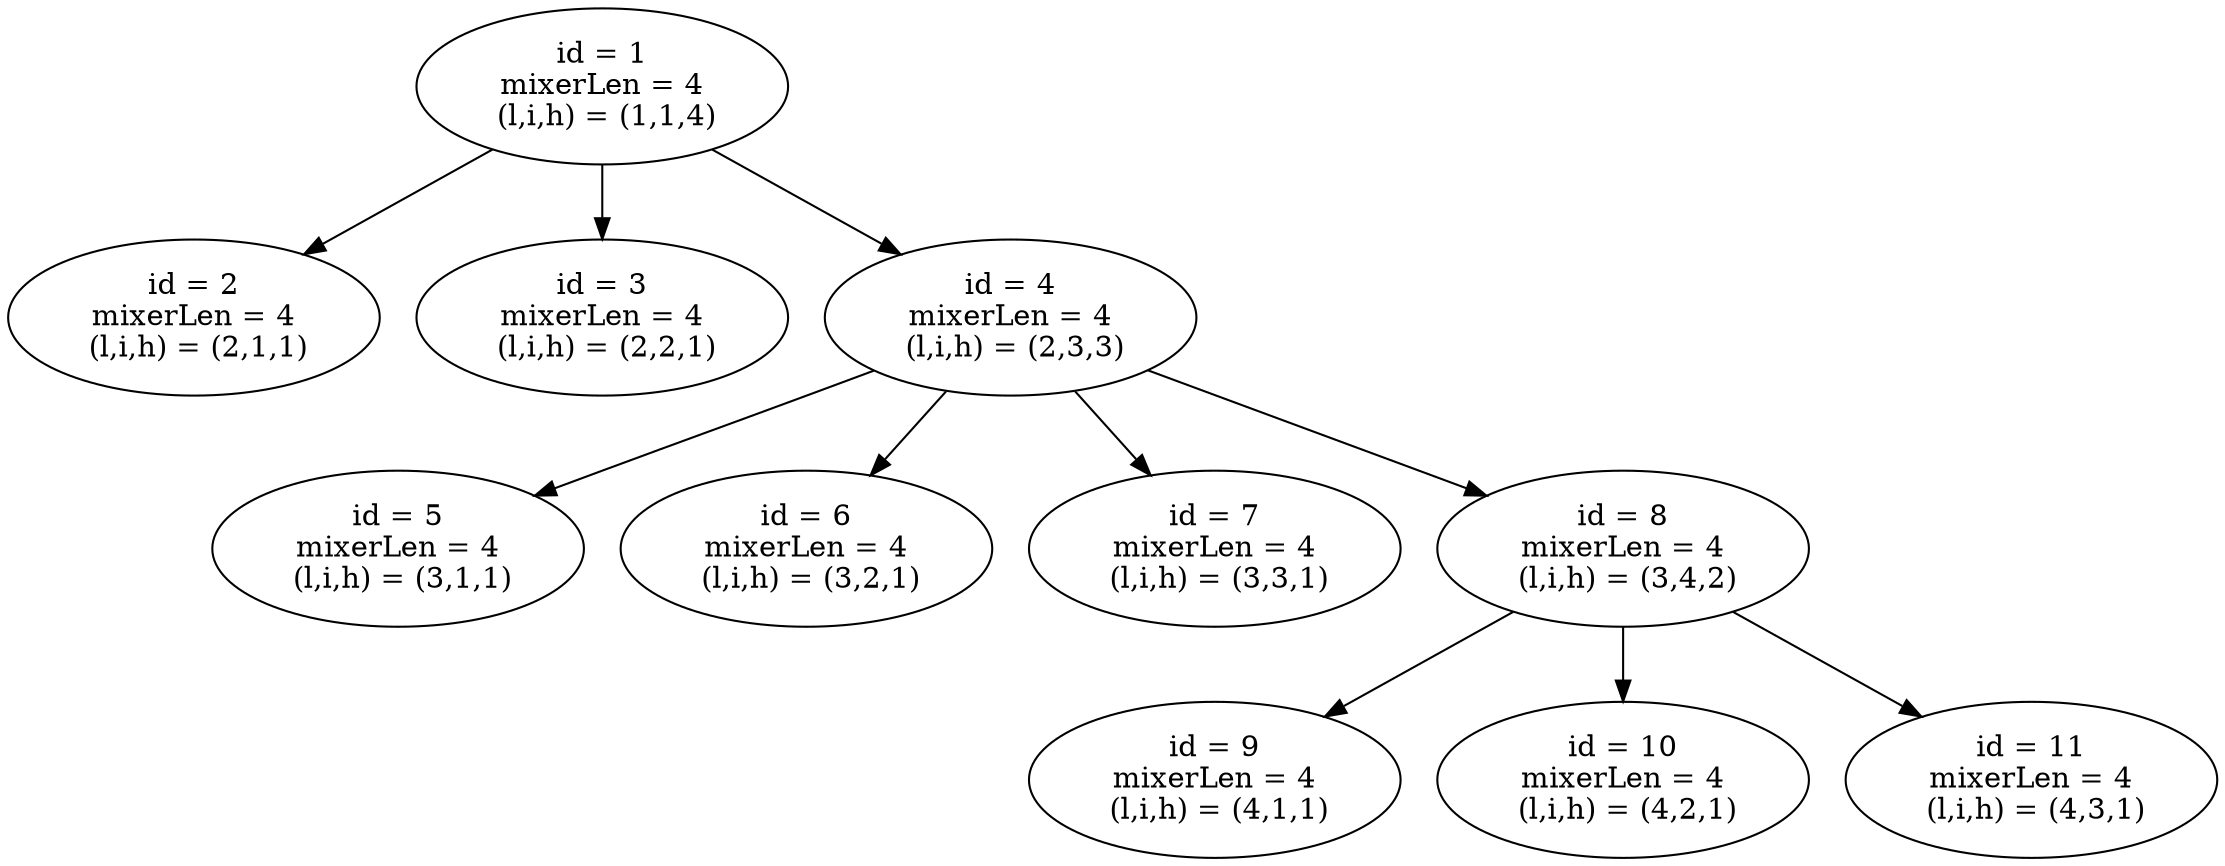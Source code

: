 digraph "DD" { 
graph [ ordering = "out"];
1 [label = "id = 1\n mixerLen = 4 \n (l,i,h) = (1,1,4)"] 
2 [label = "id = 2\n mixerLen = 4 \n (l,i,h) = (2,1,1)"] 
3 [label = "id = 3\n mixerLen = 4 \n (l,i,h) = (2,2,1)"] 
4 [label = "id = 4\n mixerLen = 4 \n (l,i,h) = (2,3,3)"] 
5 [label = "id = 5\n mixerLen = 4 \n (l,i,h) = (3,1,1)"] 
6 [label = "id = 6\n mixerLen = 4 \n (l,i,h) = (3,2,1)"] 
7 [label = "id = 7\n mixerLen = 4 \n (l,i,h) = (3,3,1)"] 
8 [label = "id = 8\n mixerLen = 4 \n (l,i,h) = (3,4,2)"] 
9 [label = "id = 9\n mixerLen = 4 \n (l,i,h) = (4,1,1)"] 
10 [label = "id = 10\n mixerLen = 4 \n (l,i,h) = (4,2,1)"] 
11 [label = "id = 11\n mixerLen = 4 \n (l,i,h) = (4,3,1)"] 
1 -> 2;
1 -> 3;
1 -> 4;
4 -> 5;
4 -> 6;
4 -> 7;
4 -> 8;
8 -> 9;
8 -> 10;
8 -> 11;
}
